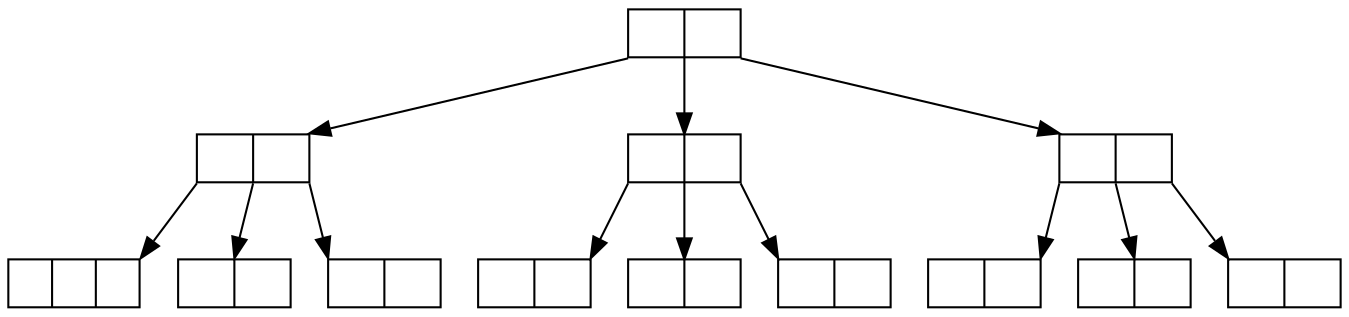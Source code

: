 digraph b1 {
    //Global graph settings
    graph[splines="false",ordering="out"];
    node [shape = record,height=.1,label="<f0>|<f1> "];

    //Special nodes
    n4[label="<f0>|<f1>|<f2>"]

    //Root node
    n0:f0:sw -> n1:f1:ne;
    n0 -> n2;
    n0:f1:se -> n3:f0:nw;

    //Left child of root
    n1:f0:sw -> n4:f2:ne;
    n1:f0:se -> n5:f1:nw;
    n1:f1:se -> n6:f0:nw;

    //Center child of root
    n2:f0:sw -> n7:f1:ne;
    n2 -> n8;
    n2:f1:se -> n9:f0:nw;

    //Right child of root
    n3:f0:sw -> n10:f1:ne;
    n3:f0:se -> n11:f1:nw;
    n3:f1:se -> n12:f0:nw;
}